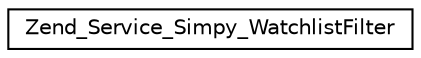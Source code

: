 digraph G
{
  edge [fontname="Helvetica",fontsize="10",labelfontname="Helvetica",labelfontsize="10"];
  node [fontname="Helvetica",fontsize="10",shape=record];
  rankdir="LR";
  Node1 [label="Zend_Service_Simpy_WatchlistFilter",height=0.2,width=0.4,color="black", fillcolor="white", style="filled",URL="$class_zend___service___simpy___watchlist_filter.html"];
}
